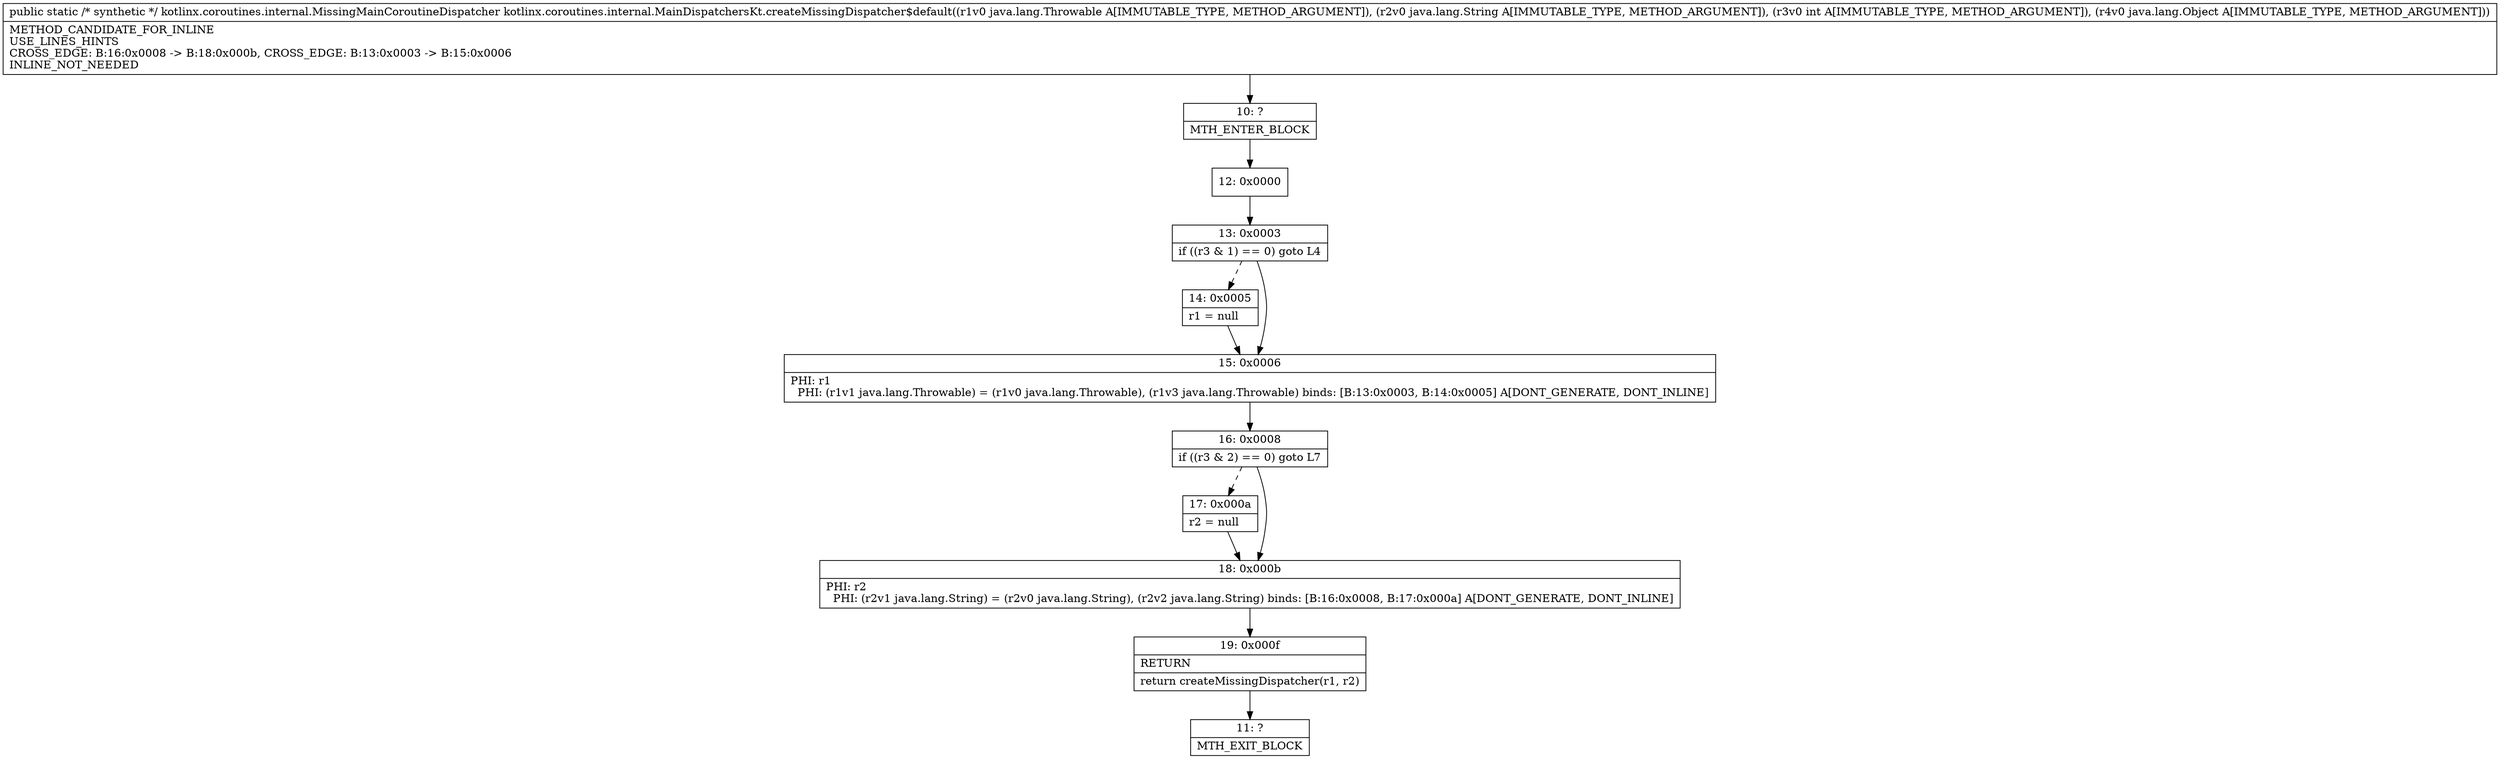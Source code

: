 digraph "CFG forkotlinx.coroutines.internal.MainDispatchersKt.createMissingDispatcher$default(Ljava\/lang\/Throwable;Ljava\/lang\/String;ILjava\/lang\/Object;)Lkotlinx\/coroutines\/internal\/MissingMainCoroutineDispatcher;" {
Node_10 [shape=record,label="{10\:\ ?|MTH_ENTER_BLOCK\l}"];
Node_12 [shape=record,label="{12\:\ 0x0000}"];
Node_13 [shape=record,label="{13\:\ 0x0003|if ((r3 & 1) == 0) goto L4\l}"];
Node_14 [shape=record,label="{14\:\ 0x0005|r1 = null\l}"];
Node_15 [shape=record,label="{15\:\ 0x0006|PHI: r1 \l  PHI: (r1v1 java.lang.Throwable) = (r1v0 java.lang.Throwable), (r1v3 java.lang.Throwable) binds: [B:13:0x0003, B:14:0x0005] A[DONT_GENERATE, DONT_INLINE]\l}"];
Node_16 [shape=record,label="{16\:\ 0x0008|if ((r3 & 2) == 0) goto L7\l}"];
Node_17 [shape=record,label="{17\:\ 0x000a|r2 = null\l}"];
Node_18 [shape=record,label="{18\:\ 0x000b|PHI: r2 \l  PHI: (r2v1 java.lang.String) = (r2v0 java.lang.String), (r2v2 java.lang.String) binds: [B:16:0x0008, B:17:0x000a] A[DONT_GENERATE, DONT_INLINE]\l}"];
Node_19 [shape=record,label="{19\:\ 0x000f|RETURN\l|return createMissingDispatcher(r1, r2)\l}"];
Node_11 [shape=record,label="{11\:\ ?|MTH_EXIT_BLOCK\l}"];
MethodNode[shape=record,label="{public static \/* synthetic *\/ kotlinx.coroutines.internal.MissingMainCoroutineDispatcher kotlinx.coroutines.internal.MainDispatchersKt.createMissingDispatcher$default((r1v0 java.lang.Throwable A[IMMUTABLE_TYPE, METHOD_ARGUMENT]), (r2v0 java.lang.String A[IMMUTABLE_TYPE, METHOD_ARGUMENT]), (r3v0 int A[IMMUTABLE_TYPE, METHOD_ARGUMENT]), (r4v0 java.lang.Object A[IMMUTABLE_TYPE, METHOD_ARGUMENT]))  | METHOD_CANDIDATE_FOR_INLINE\lUSE_LINES_HINTS\lCROSS_EDGE: B:16:0x0008 \-\> B:18:0x000b, CROSS_EDGE: B:13:0x0003 \-\> B:15:0x0006\lINLINE_NOT_NEEDED\l}"];
MethodNode -> Node_10;Node_10 -> Node_12;
Node_12 -> Node_13;
Node_13 -> Node_14[style=dashed];
Node_13 -> Node_15;
Node_14 -> Node_15;
Node_15 -> Node_16;
Node_16 -> Node_17[style=dashed];
Node_16 -> Node_18;
Node_17 -> Node_18;
Node_18 -> Node_19;
Node_19 -> Node_11;
}

